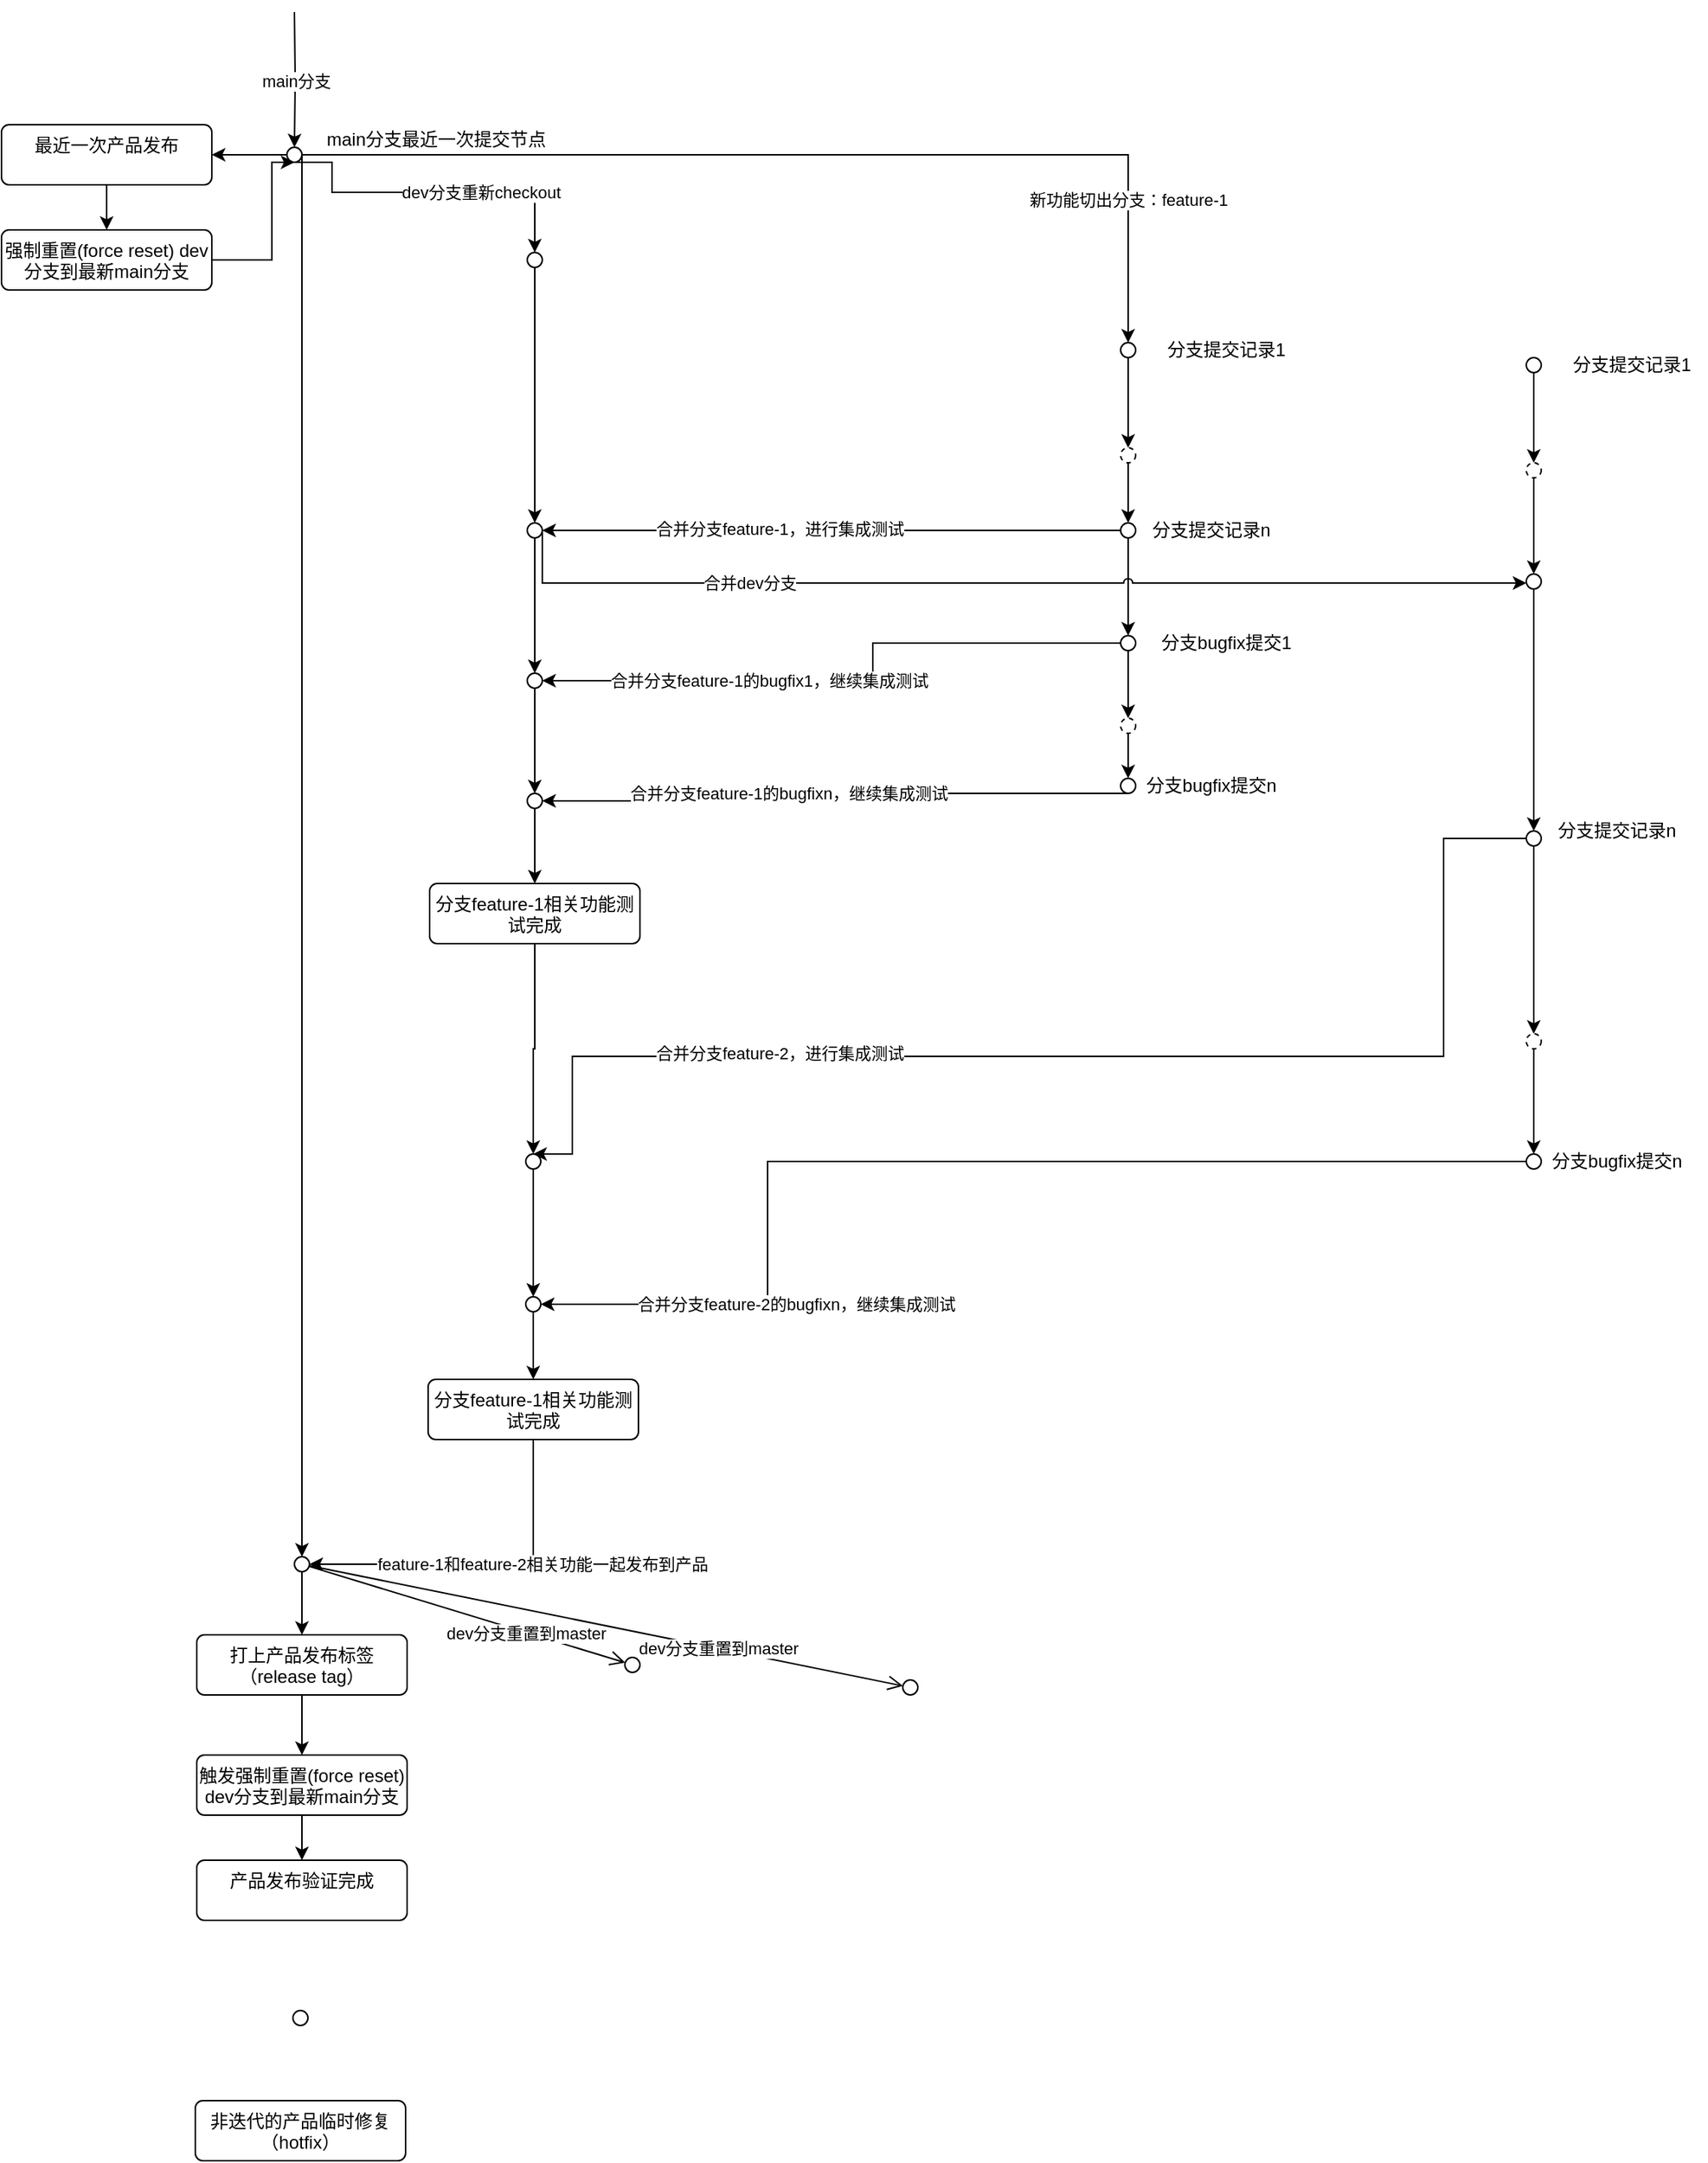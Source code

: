 <mxfile version="21.2.1" type="github">
  <diagram name="第 1 页" id="0zLslpOoLGYkL6YDQj_X">
    <mxGraphModel dx="1909" dy="1080" grid="1" gridSize="10" guides="1" tooltips="1" connect="1" arrows="1" fold="1" page="1" pageScale="1" pageWidth="827" pageHeight="1169" math="0" shadow="0">
      <root>
        <mxCell id="0" />
        <mxCell id="1" parent="0" />
        <mxCell id="bM8eNRjOvd8zT3DbbcMf-1" style="edgeStyle=orthogonalEdgeStyle;rounded=0;orthogonalLoop=1;jettySize=auto;html=1;entryX=0.5;entryY=0;entryDx=0;entryDy=0;" edge="1" parent="1" source="bM8eNRjOvd8zT3DbbcMf-5" target="bM8eNRjOvd8zT3DbbcMf-66">
          <mxGeometry relative="1" as="geometry">
            <mxPoint x="235.0" y="330" as="targetPoint" />
            <Array as="points">
              <mxPoint x="240" y="1010" />
            </Array>
          </mxGeometry>
        </mxCell>
        <mxCell id="bM8eNRjOvd8zT3DbbcMf-2" style="edgeStyle=orthogonalEdgeStyle;rounded=0;orthogonalLoop=1;jettySize=auto;html=1;" edge="1" parent="1" source="bM8eNRjOvd8zT3DbbcMf-5" target="bM8eNRjOvd8zT3DbbcMf-9">
          <mxGeometry relative="1" as="geometry" />
        </mxCell>
        <mxCell id="bM8eNRjOvd8zT3DbbcMf-3" value="dev分支重新checkout" style="edgeStyle=orthogonalEdgeStyle;rounded=0;orthogonalLoop=1;jettySize=auto;html=1;" edge="1" parent="1" source="bM8eNRjOvd8zT3DbbcMf-5" target="bM8eNRjOvd8zT3DbbcMf-11">
          <mxGeometry x="0.304" relative="1" as="geometry">
            <mxPoint x="300" y="320" as="targetPoint" />
            <Array as="points">
              <mxPoint x="260" y="270" />
              <mxPoint x="260" y="290" />
              <mxPoint x="395" y="290" />
            </Array>
            <mxPoint as="offset" />
          </mxGeometry>
        </mxCell>
        <mxCell id="bM8eNRjOvd8zT3DbbcMf-4" value="新功能切出分支：feature-1" style="edgeStyle=orthogonalEdgeStyle;rounded=0;orthogonalLoop=1;jettySize=auto;html=1;" edge="1" parent="1" source="bM8eNRjOvd8zT3DbbcMf-5" target="bM8eNRjOvd8zT3DbbcMf-15">
          <mxGeometry x="0.719" relative="1" as="geometry">
            <mxPoint x="430" y="360" as="targetPoint" />
            <mxPoint as="offset" />
          </mxGeometry>
        </mxCell>
        <mxCell id="bM8eNRjOvd8zT3DbbcMf-5" value="" style="ellipse;html=1;" vertex="1" parent="1">
          <mxGeometry x="230" y="260" width="10" height="10" as="geometry" />
        </mxCell>
        <mxCell id="bM8eNRjOvd8zT3DbbcMf-6" value="main分支最近一次提交节点" style="text;html=1;align=center;verticalAlign=middle;resizable=0;points=[];autosize=1;strokeColor=none;fillColor=none;" vertex="1" parent="1">
          <mxGeometry x="244" y="240" width="170" height="30" as="geometry" />
        </mxCell>
        <mxCell id="bM8eNRjOvd8zT3DbbcMf-7" value="main分支" style="edgeStyle=orthogonalEdgeStyle;rounded=0;orthogonalLoop=1;jettySize=auto;html=1;" edge="1" parent="1" target="bM8eNRjOvd8zT3DbbcMf-5">
          <mxGeometry relative="1" as="geometry">
            <mxPoint x="235" y="170" as="sourcePoint" />
          </mxGeometry>
        </mxCell>
        <mxCell id="bM8eNRjOvd8zT3DbbcMf-8" style="edgeStyle=orthogonalEdgeStyle;rounded=0;orthogonalLoop=1;jettySize=auto;html=1;" edge="1" parent="1" source="bM8eNRjOvd8zT3DbbcMf-9" target="bM8eNRjOvd8zT3DbbcMf-13">
          <mxGeometry relative="1" as="geometry" />
        </mxCell>
        <mxCell id="bM8eNRjOvd8zT3DbbcMf-9" value="最近一次产品发布" style="html=1;align=center;verticalAlign=top;rounded=1;absoluteArcSize=1;arcSize=10;dashed=0;whiteSpace=wrap;" vertex="1" parent="1">
          <mxGeometry x="40" y="245" width="140" height="40" as="geometry" />
        </mxCell>
        <mxCell id="bM8eNRjOvd8zT3DbbcMf-10" style="edgeStyle=orthogonalEdgeStyle;rounded=0;orthogonalLoop=1;jettySize=auto;html=1;" edge="1" parent="1" source="bM8eNRjOvd8zT3DbbcMf-11" target="bM8eNRjOvd8zT3DbbcMf-27">
          <mxGeometry relative="1" as="geometry">
            <mxPoint x="395" y="499.333" as="targetPoint" />
          </mxGeometry>
        </mxCell>
        <mxCell id="bM8eNRjOvd8zT3DbbcMf-11" value="" style="ellipse;html=1;" vertex="1" parent="1">
          <mxGeometry x="390" y="330" width="10" height="10" as="geometry" />
        </mxCell>
        <mxCell id="bM8eNRjOvd8zT3DbbcMf-12" style="edgeStyle=orthogonalEdgeStyle;rounded=0;orthogonalLoop=1;jettySize=auto;html=1;" edge="1" parent="1" source="bM8eNRjOvd8zT3DbbcMf-13" target="bM8eNRjOvd8zT3DbbcMf-5">
          <mxGeometry relative="1" as="geometry">
            <mxPoint x="200" y="290" as="targetPoint" />
            <Array as="points">
              <mxPoint x="220" y="335" />
              <mxPoint x="220" y="270" />
            </Array>
          </mxGeometry>
        </mxCell>
        <mxCell id="bM8eNRjOvd8zT3DbbcMf-13" value="强制重置(force reset) dev分支到最新main分支" style="html=1;align=center;verticalAlign=top;rounded=1;absoluteArcSize=1;arcSize=10;dashed=0;whiteSpace=wrap;" vertex="1" parent="1">
          <mxGeometry x="40" y="315" width="140" height="40" as="geometry" />
        </mxCell>
        <mxCell id="bM8eNRjOvd8zT3DbbcMf-14" style="edgeStyle=orthogonalEdgeStyle;rounded=0;orthogonalLoop=1;jettySize=auto;html=1;" edge="1" parent="1" source="bM8eNRjOvd8zT3DbbcMf-15" target="bM8eNRjOvd8zT3DbbcMf-18">
          <mxGeometry relative="1" as="geometry" />
        </mxCell>
        <mxCell id="bM8eNRjOvd8zT3DbbcMf-15" value="" style="ellipse;html=1;" vertex="1" parent="1">
          <mxGeometry x="785" y="390" width="10" height="10" as="geometry" />
        </mxCell>
        <mxCell id="bM8eNRjOvd8zT3DbbcMf-16" value="分支提交记录1" style="text;html=1;align=center;verticalAlign=middle;resizable=0;points=[];autosize=1;strokeColor=none;fillColor=none;" vertex="1" parent="1">
          <mxGeometry x="805" y="380" width="100" height="30" as="geometry" />
        </mxCell>
        <mxCell id="bM8eNRjOvd8zT3DbbcMf-17" style="edgeStyle=orthogonalEdgeStyle;rounded=0;orthogonalLoop=1;jettySize=auto;html=1;" edge="1" parent="1" source="bM8eNRjOvd8zT3DbbcMf-18" target="bM8eNRjOvd8zT3DbbcMf-22">
          <mxGeometry relative="1" as="geometry" />
        </mxCell>
        <mxCell id="bM8eNRjOvd8zT3DbbcMf-18" value="" style="ellipse;html=1;dashed=1;" vertex="1" parent="1">
          <mxGeometry x="785" y="460" width="10" height="10" as="geometry" />
        </mxCell>
        <mxCell id="bM8eNRjOvd8zT3DbbcMf-19" style="edgeStyle=orthogonalEdgeStyle;rounded=0;orthogonalLoop=1;jettySize=auto;html=1;" edge="1" parent="1" source="bM8eNRjOvd8zT3DbbcMf-22" target="bM8eNRjOvd8zT3DbbcMf-27">
          <mxGeometry relative="1" as="geometry">
            <mxPoint x="338" y="470" as="targetPoint" />
            <mxPoint x="348.0" y="515" as="sourcePoint" />
            <Array as="points" />
          </mxGeometry>
        </mxCell>
        <mxCell id="bM8eNRjOvd8zT3DbbcMf-20" value="合并分支feature-1，进行集成测试" style="edgeLabel;html=1;align=center;verticalAlign=middle;resizable=0;points=[];" vertex="1" connectable="0" parent="bM8eNRjOvd8zT3DbbcMf-19">
          <mxGeometry x="0.182" y="-1" relative="1" as="geometry">
            <mxPoint as="offset" />
          </mxGeometry>
        </mxCell>
        <mxCell id="bM8eNRjOvd8zT3DbbcMf-21" style="edgeStyle=orthogonalEdgeStyle;rounded=0;orthogonalLoop=1;jettySize=auto;html=1;" edge="1" parent="1" source="bM8eNRjOvd8zT3DbbcMf-22" target="bM8eNRjOvd8zT3DbbcMf-29">
          <mxGeometry relative="1" as="geometry" />
        </mxCell>
        <mxCell id="bM8eNRjOvd8zT3DbbcMf-22" value="" style="ellipse;html=1;" vertex="1" parent="1">
          <mxGeometry x="785" y="510" width="10" height="10" as="geometry" />
        </mxCell>
        <mxCell id="bM8eNRjOvd8zT3DbbcMf-23" value="分支提交记录n" style="text;html=1;align=center;verticalAlign=middle;resizable=0;points=[];autosize=1;strokeColor=none;fillColor=none;" vertex="1" parent="1">
          <mxGeometry x="795" y="500" width="100" height="30" as="geometry" />
        </mxCell>
        <mxCell id="bM8eNRjOvd8zT3DbbcMf-24" style="edgeStyle=orthogonalEdgeStyle;rounded=0;orthogonalLoop=1;jettySize=auto;html=1;entryX=0.5;entryY=0;entryDx=0;entryDy=0;" edge="1" parent="1" source="bM8eNRjOvd8zT3DbbcMf-27" target="bM8eNRjOvd8zT3DbbcMf-32">
          <mxGeometry relative="1" as="geometry" />
        </mxCell>
        <mxCell id="bM8eNRjOvd8zT3DbbcMf-25" style="edgeStyle=orthogonalEdgeStyle;rounded=0;orthogonalLoop=1;jettySize=auto;html=1;jumpStyle=arc;" edge="1" parent="1" source="bM8eNRjOvd8zT3DbbcMf-27" target="bM8eNRjOvd8zT3DbbcMf-49">
          <mxGeometry relative="1" as="geometry">
            <mxPoint x="900" y="600" as="targetPoint" />
            <Array as="points">
              <mxPoint x="400" y="550" />
            </Array>
          </mxGeometry>
        </mxCell>
        <mxCell id="bM8eNRjOvd8zT3DbbcMf-26" value="合并dev分支" style="edgeLabel;html=1;align=center;verticalAlign=middle;resizable=0;points=[];" vertex="1" connectable="0" parent="bM8eNRjOvd8zT3DbbcMf-25">
          <mxGeometry x="-0.499" relative="1" as="geometry">
            <mxPoint as="offset" />
          </mxGeometry>
        </mxCell>
        <mxCell id="bM8eNRjOvd8zT3DbbcMf-27" value="" style="ellipse;html=1;" vertex="1" parent="1">
          <mxGeometry x="390" y="510" width="10" height="10" as="geometry" />
        </mxCell>
        <mxCell id="bM8eNRjOvd8zT3DbbcMf-28" style="edgeStyle=orthogonalEdgeStyle;rounded=0;orthogonalLoop=1;jettySize=auto;html=1;" edge="1" parent="1" source="bM8eNRjOvd8zT3DbbcMf-29" target="bM8eNRjOvd8zT3DbbcMf-34">
          <mxGeometry relative="1" as="geometry" />
        </mxCell>
        <mxCell id="bM8eNRjOvd8zT3DbbcMf-29" value="" style="ellipse;html=1;" vertex="1" parent="1">
          <mxGeometry x="785" y="585" width="10" height="10" as="geometry" />
        </mxCell>
        <mxCell id="bM8eNRjOvd8zT3DbbcMf-30" value="分支bugfix提交1" style="text;html=1;align=center;verticalAlign=middle;resizable=0;points=[];autosize=1;strokeColor=none;fillColor=none;" vertex="1" parent="1">
          <mxGeometry x="800" y="575" width="110" height="30" as="geometry" />
        </mxCell>
        <mxCell id="bM8eNRjOvd8zT3DbbcMf-31" style="edgeStyle=orthogonalEdgeStyle;rounded=0;orthogonalLoop=1;jettySize=auto;html=1;entryX=0.5;entryY=0;entryDx=0;entryDy=0;" edge="1" parent="1" source="bM8eNRjOvd8zT3DbbcMf-32" target="bM8eNRjOvd8zT3DbbcMf-40">
          <mxGeometry relative="1" as="geometry">
            <mxPoint x="395" y="680" as="targetPoint" />
          </mxGeometry>
        </mxCell>
        <mxCell id="bM8eNRjOvd8zT3DbbcMf-32" value="" style="ellipse;html=1;" vertex="1" parent="1">
          <mxGeometry x="390" y="610" width="10" height="10" as="geometry" />
        </mxCell>
        <mxCell id="bM8eNRjOvd8zT3DbbcMf-33" style="edgeStyle=orthogonalEdgeStyle;rounded=0;orthogonalLoop=1;jettySize=auto;html=1;" edge="1" parent="1" source="bM8eNRjOvd8zT3DbbcMf-34" target="bM8eNRjOvd8zT3DbbcMf-38">
          <mxGeometry relative="1" as="geometry" />
        </mxCell>
        <mxCell id="bM8eNRjOvd8zT3DbbcMf-34" value="" style="ellipse;html=1;dashed=1;" vertex="1" parent="1">
          <mxGeometry x="785" y="640" width="10" height="10" as="geometry" />
        </mxCell>
        <mxCell id="bM8eNRjOvd8zT3DbbcMf-35" value="分支bugfix提交n" style="text;html=1;align=center;verticalAlign=middle;resizable=0;points=[];autosize=1;strokeColor=none;fillColor=none;" vertex="1" parent="1">
          <mxGeometry x="790" y="670" width="110" height="30" as="geometry" />
        </mxCell>
        <mxCell id="bM8eNRjOvd8zT3DbbcMf-36" style="edgeStyle=orthogonalEdgeStyle;rounded=0;orthogonalLoop=1;jettySize=auto;html=1;" edge="1" parent="1" source="bM8eNRjOvd8zT3DbbcMf-38" target="bM8eNRjOvd8zT3DbbcMf-40">
          <mxGeometry relative="1" as="geometry">
            <mxPoint x="308" y="700" as="targetPoint" />
            <mxPoint x="328.0" y="695" as="sourcePoint" />
            <Array as="points">
              <mxPoint x="469" y="690" />
              <mxPoint x="469" y="695" />
            </Array>
          </mxGeometry>
        </mxCell>
        <mxCell id="bM8eNRjOvd8zT3DbbcMf-37" value="合并分支feature-1的bugfixn，继续集成测试" style="edgeLabel;html=1;align=center;verticalAlign=middle;resizable=0;points=[];" vertex="1" connectable="0" parent="bM8eNRjOvd8zT3DbbcMf-36">
          <mxGeometry x="-0.444" relative="1" as="geometry">
            <mxPoint x="-116" as="offset" />
          </mxGeometry>
        </mxCell>
        <mxCell id="bM8eNRjOvd8zT3DbbcMf-38" value="" style="ellipse;html=1;" vertex="1" parent="1">
          <mxGeometry x="785" y="680" width="10" height="10" as="geometry" />
        </mxCell>
        <mxCell id="bM8eNRjOvd8zT3DbbcMf-39" style="edgeStyle=orthogonalEdgeStyle;rounded=0;orthogonalLoop=1;jettySize=auto;html=1;" edge="1" parent="1" source="bM8eNRjOvd8zT3DbbcMf-40" target="bM8eNRjOvd8zT3DbbcMf-42">
          <mxGeometry relative="1" as="geometry">
            <mxPoint x="379.0" y="750" as="targetPoint" />
            <Array as="points">
              <mxPoint x="395" y="740" />
              <mxPoint x="395" y="740" />
            </Array>
          </mxGeometry>
        </mxCell>
        <mxCell id="bM8eNRjOvd8zT3DbbcMf-40" value="" style="ellipse;html=1;" vertex="1" parent="1">
          <mxGeometry x="390" y="690" width="10" height="10" as="geometry" />
        </mxCell>
        <mxCell id="bM8eNRjOvd8zT3DbbcMf-41" style="edgeStyle=orthogonalEdgeStyle;rounded=0;orthogonalLoop=1;jettySize=auto;html=1;" edge="1" parent="1" source="bM8eNRjOvd8zT3DbbcMf-42" target="bM8eNRjOvd8zT3DbbcMf-62">
          <mxGeometry relative="1" as="geometry">
            <mxPoint x="379.0" y="790" as="sourcePoint" />
            <Array as="points" />
          </mxGeometry>
        </mxCell>
        <mxCell id="bM8eNRjOvd8zT3DbbcMf-42" value="分支feature-1相关功能测试完成" style="html=1;align=center;verticalAlign=top;rounded=1;absoluteArcSize=1;arcSize=10;dashed=0;whiteSpace=wrap;" vertex="1" parent="1">
          <mxGeometry x="325" y="750" width="140" height="40" as="geometry" />
        </mxCell>
        <mxCell id="bM8eNRjOvd8zT3DbbcMf-43" style="edgeStyle=orthogonalEdgeStyle;rounded=0;orthogonalLoop=1;jettySize=auto;html=1;" edge="1" parent="1" source="bM8eNRjOvd8zT3DbbcMf-44" target="bM8eNRjOvd8zT3DbbcMf-47">
          <mxGeometry relative="1" as="geometry" />
        </mxCell>
        <mxCell id="bM8eNRjOvd8zT3DbbcMf-44" value="" style="ellipse;html=1;" vertex="1" parent="1">
          <mxGeometry x="1055" y="400" width="10" height="10" as="geometry" />
        </mxCell>
        <mxCell id="bM8eNRjOvd8zT3DbbcMf-45" value="分支提交记录1" style="text;html=1;align=center;verticalAlign=middle;resizable=0;points=[];autosize=1;strokeColor=none;fillColor=none;" vertex="1" parent="1">
          <mxGeometry x="1075" y="390" width="100" height="30" as="geometry" />
        </mxCell>
        <mxCell id="bM8eNRjOvd8zT3DbbcMf-46" style="edgeStyle=orthogonalEdgeStyle;rounded=0;orthogonalLoop=1;jettySize=auto;html=1;" edge="1" parent="1" source="bM8eNRjOvd8zT3DbbcMf-47" target="bM8eNRjOvd8zT3DbbcMf-49">
          <mxGeometry relative="1" as="geometry" />
        </mxCell>
        <mxCell id="bM8eNRjOvd8zT3DbbcMf-47" value="" style="ellipse;html=1;dashed=1;" vertex="1" parent="1">
          <mxGeometry x="1055" y="470" width="10" height="10" as="geometry" />
        </mxCell>
        <mxCell id="bM8eNRjOvd8zT3DbbcMf-48" style="edgeStyle=orthogonalEdgeStyle;rounded=0;orthogonalLoop=1;jettySize=auto;html=1;" edge="1" parent="1" source="bM8eNRjOvd8zT3DbbcMf-49" target="bM8eNRjOvd8zT3DbbcMf-54">
          <mxGeometry relative="1" as="geometry" />
        </mxCell>
        <mxCell id="bM8eNRjOvd8zT3DbbcMf-49" value="" style="ellipse;html=1;" vertex="1" parent="1">
          <mxGeometry x="1055" y="544" width="10" height="10" as="geometry" />
        </mxCell>
        <mxCell id="bM8eNRjOvd8zT3DbbcMf-50" value="分支提交记录n" style="text;html=1;align=center;verticalAlign=middle;resizable=0;points=[];autosize=1;strokeColor=none;fillColor=none;" vertex="1" parent="1">
          <mxGeometry x="1065" y="700" width="100" height="30" as="geometry" />
        </mxCell>
        <mxCell id="bM8eNRjOvd8zT3DbbcMf-51" style="edgeStyle=orthogonalEdgeStyle;rounded=0;orthogonalLoop=1;jettySize=auto;html=1;" edge="1" parent="1" source="bM8eNRjOvd8zT3DbbcMf-54" target="bM8eNRjOvd8zT3DbbcMf-56">
          <mxGeometry relative="1" as="geometry" />
        </mxCell>
        <mxCell id="bM8eNRjOvd8zT3DbbcMf-52" style="edgeStyle=orthogonalEdgeStyle;rounded=0;orthogonalLoop=1;jettySize=auto;html=1;" edge="1" parent="1" source="bM8eNRjOvd8zT3DbbcMf-54" target="bM8eNRjOvd8zT3DbbcMf-62">
          <mxGeometry relative="1" as="geometry">
            <mxPoint x="1060" y="720" as="sourcePoint" />
            <Array as="points">
              <mxPoint x="1000" y="720" />
              <mxPoint x="1000" y="865" />
              <mxPoint x="420" y="865" />
              <mxPoint x="420" y="930" />
            </Array>
          </mxGeometry>
        </mxCell>
        <mxCell id="bM8eNRjOvd8zT3DbbcMf-53" value="合并分支feature-2，进行集成测试" style="edgeLabel;html=1;align=center;verticalAlign=middle;resizable=0;points=[];" vertex="1" connectable="0" parent="bM8eNRjOvd8zT3DbbcMf-52">
          <mxGeometry x="0.474" y="-2" relative="1" as="geometry">
            <mxPoint as="offset" />
          </mxGeometry>
        </mxCell>
        <mxCell id="bM8eNRjOvd8zT3DbbcMf-54" value="" style="ellipse;html=1;" vertex="1" parent="1">
          <mxGeometry x="1055" y="715" width="10" height="10" as="geometry" />
        </mxCell>
        <mxCell id="bM8eNRjOvd8zT3DbbcMf-55" style="edgeStyle=orthogonalEdgeStyle;rounded=0;orthogonalLoop=1;jettySize=auto;html=1;" edge="1" parent="1" source="bM8eNRjOvd8zT3DbbcMf-56" target="bM8eNRjOvd8zT3DbbcMf-60">
          <mxGeometry relative="1" as="geometry" />
        </mxCell>
        <mxCell id="bM8eNRjOvd8zT3DbbcMf-56" value="" style="ellipse;html=1;dashed=1;" vertex="1" parent="1">
          <mxGeometry x="1055" y="850" width="10" height="10" as="geometry" />
        </mxCell>
        <mxCell id="bM8eNRjOvd8zT3DbbcMf-57" value="分支bugfix提交n" style="text;html=1;align=center;verticalAlign=middle;resizable=0;points=[];autosize=1;strokeColor=none;fillColor=none;" vertex="1" parent="1">
          <mxGeometry x="1060" y="920" width="110" height="30" as="geometry" />
        </mxCell>
        <mxCell id="bM8eNRjOvd8zT3DbbcMf-58" style="edgeStyle=orthogonalEdgeStyle;rounded=0;orthogonalLoop=1;jettySize=auto;html=1;" edge="1" parent="1" source="bM8eNRjOvd8zT3DbbcMf-60" target="bM8eNRjOvd8zT3DbbcMf-68">
          <mxGeometry relative="1" as="geometry">
            <mxPoint x="400" y="939.941" as="sourcePoint" />
            <mxPoint x="295" y="865" as="targetPoint" />
            <Array as="points">
              <mxPoint x="550" y="935" />
              <mxPoint x="550" y="1030" />
            </Array>
          </mxGeometry>
        </mxCell>
        <mxCell id="bM8eNRjOvd8zT3DbbcMf-59" value="合并分支feature-2的bugfixn，继续集成测试" style="edgeLabel;html=1;align=center;verticalAlign=middle;resizable=0;points=[];" vertex="1" connectable="0" parent="bM8eNRjOvd8zT3DbbcMf-58">
          <mxGeometry x="0.76" relative="1" as="geometry">
            <mxPoint x="80" as="offset" />
          </mxGeometry>
        </mxCell>
        <mxCell id="bM8eNRjOvd8zT3DbbcMf-60" value="" style="ellipse;html=1;" vertex="1" parent="1">
          <mxGeometry x="1055" y="930" width="10" height="10" as="geometry" />
        </mxCell>
        <mxCell id="bM8eNRjOvd8zT3DbbcMf-61" style="edgeStyle=orthogonalEdgeStyle;rounded=0;orthogonalLoop=1;jettySize=auto;html=1;" edge="1" parent="1" source="bM8eNRjOvd8zT3DbbcMf-62" target="bM8eNRjOvd8zT3DbbcMf-68">
          <mxGeometry relative="1" as="geometry" />
        </mxCell>
        <mxCell id="bM8eNRjOvd8zT3DbbcMf-62" value="" style="ellipse;html=1;" vertex="1" parent="1">
          <mxGeometry x="389" y="930" width="10" height="10" as="geometry" />
        </mxCell>
        <mxCell id="bM8eNRjOvd8zT3DbbcMf-63" value="" style="edgeStyle=orthogonalEdgeStyle;rounded=0;orthogonalLoop=1;jettySize=auto;html=1;entryX=1;entryY=0.5;entryDx=0;entryDy=0;" edge="1" parent="1" source="bM8eNRjOvd8zT3DbbcMf-29" target="bM8eNRjOvd8zT3DbbcMf-32">
          <mxGeometry relative="1" as="geometry">
            <mxPoint x="550" y="615" as="targetPoint" />
            <mxPoint x="660" y="590" as="sourcePoint" />
            <Array as="points">
              <mxPoint x="620" y="590" />
              <mxPoint x="620" y="615" />
            </Array>
          </mxGeometry>
        </mxCell>
        <mxCell id="bM8eNRjOvd8zT3DbbcMf-64" value="合并分支feature-1的bugfix1，继续集成测试" style="edgeLabel;html=1;align=center;verticalAlign=middle;resizable=0;points=[];" vertex="1" connectable="0" parent="bM8eNRjOvd8zT3DbbcMf-63">
          <mxGeometry x="0.655" relative="1" as="geometry">
            <mxPoint x="80" as="offset" />
          </mxGeometry>
        </mxCell>
        <mxCell id="bM8eNRjOvd8zT3DbbcMf-65" style="edgeStyle=orthogonalEdgeStyle;rounded=0;orthogonalLoop=1;jettySize=auto;html=1;" edge="1" parent="1" source="bM8eNRjOvd8zT3DbbcMf-66" target="bM8eNRjOvd8zT3DbbcMf-73">
          <mxGeometry relative="1" as="geometry" />
        </mxCell>
        <mxCell id="bM8eNRjOvd8zT3DbbcMf-66" value="" style="ellipse;html=1;" vertex="1" parent="1">
          <mxGeometry x="235" y="1198" width="10" height="10" as="geometry" />
        </mxCell>
        <mxCell id="bM8eNRjOvd8zT3DbbcMf-67" style="edgeStyle=orthogonalEdgeStyle;rounded=0;orthogonalLoop=1;jettySize=auto;html=1;entryX=0.5;entryY=0;entryDx=0;entryDy=0;" edge="1" parent="1" source="bM8eNRjOvd8zT3DbbcMf-68" target="bM8eNRjOvd8zT3DbbcMf-71">
          <mxGeometry relative="1" as="geometry" />
        </mxCell>
        <mxCell id="bM8eNRjOvd8zT3DbbcMf-68" value="" style="ellipse;html=1;" vertex="1" parent="1">
          <mxGeometry x="389" y="1025" width="10" height="10" as="geometry" />
        </mxCell>
        <mxCell id="bM8eNRjOvd8zT3DbbcMf-69" style="edgeStyle=orthogonalEdgeStyle;rounded=0;orthogonalLoop=1;jettySize=auto;html=1;" edge="1" parent="1" source="bM8eNRjOvd8zT3DbbcMf-71" target="bM8eNRjOvd8zT3DbbcMf-66">
          <mxGeometry relative="1" as="geometry">
            <mxPoint x="340" y="1220" as="targetPoint" />
            <Array as="points">
              <mxPoint x="394" y="1203" />
            </Array>
          </mxGeometry>
        </mxCell>
        <mxCell id="bM8eNRjOvd8zT3DbbcMf-70" value="feature-1和feature-2相关功能一起发布到产品" style="edgeLabel;html=1;align=center;verticalAlign=middle;resizable=0;points=[];" vertex="1" connectable="0" parent="bM8eNRjOvd8zT3DbbcMf-69">
          <mxGeometry x="0.158" relative="1" as="geometry">
            <mxPoint x="57" as="offset" />
          </mxGeometry>
        </mxCell>
        <mxCell id="bM8eNRjOvd8zT3DbbcMf-71" value="分支feature-1相关功能测试完成" style="html=1;align=center;verticalAlign=top;rounded=1;absoluteArcSize=1;arcSize=10;dashed=0;whiteSpace=wrap;" vertex="1" parent="1">
          <mxGeometry x="324" y="1080" width="140" height="40" as="geometry" />
        </mxCell>
        <mxCell id="bM8eNRjOvd8zT3DbbcMf-72" style="edgeStyle=orthogonalEdgeStyle;rounded=0;orthogonalLoop=1;jettySize=auto;html=1;" edge="1" parent="1" source="bM8eNRjOvd8zT3DbbcMf-73" target="bM8eNRjOvd8zT3DbbcMf-76">
          <mxGeometry relative="1" as="geometry" />
        </mxCell>
        <mxCell id="bM8eNRjOvd8zT3DbbcMf-73" value="打上产品发布标签（release tag）" style="html=1;align=center;verticalAlign=top;rounded=1;absoluteArcSize=1;arcSize=10;dashed=0;whiteSpace=wrap;" vertex="1" parent="1">
          <mxGeometry x="170" y="1250" width="140" height="40" as="geometry" />
        </mxCell>
        <mxCell id="bM8eNRjOvd8zT3DbbcMf-74" value="产品发布验证完成" style="html=1;align=center;verticalAlign=top;rounded=1;absoluteArcSize=1;arcSize=10;dashed=0;whiteSpace=wrap;" vertex="1" parent="1">
          <mxGeometry x="170" y="1400" width="140" height="40" as="geometry" />
        </mxCell>
        <mxCell id="bM8eNRjOvd8zT3DbbcMf-75" style="edgeStyle=orthogonalEdgeStyle;rounded=0;orthogonalLoop=1;jettySize=auto;html=1;entryX=0.5;entryY=0;entryDx=0;entryDy=0;" edge="1" parent="1" source="bM8eNRjOvd8zT3DbbcMf-76" target="bM8eNRjOvd8zT3DbbcMf-74">
          <mxGeometry relative="1" as="geometry" />
        </mxCell>
        <mxCell id="bM8eNRjOvd8zT3DbbcMf-76" value="触发强制重置(force reset) dev分支到最新main分支" style="html=1;align=center;verticalAlign=top;rounded=1;absoluteArcSize=1;arcSize=10;dashed=0;whiteSpace=wrap;" vertex="1" parent="1">
          <mxGeometry x="170" y="1330" width="140" height="40" as="geometry" />
        </mxCell>
        <mxCell id="bM8eNRjOvd8zT3DbbcMf-77" value="" style="ellipse;html=1;" vertex="1" parent="1">
          <mxGeometry x="234" y="1500" width="10" height="10" as="geometry" />
        </mxCell>
        <mxCell id="bM8eNRjOvd8zT3DbbcMf-78" value="非迭代的产品临时修复（hotfix）" style="html=1;align=center;verticalAlign=top;rounded=1;absoluteArcSize=1;arcSize=10;dashed=0;whiteSpace=wrap;" vertex="1" parent="1">
          <mxGeometry x="169" y="1560" width="140" height="40" as="geometry" />
        </mxCell>
        <mxCell id="bM8eNRjOvd8zT3DbbcMf-79" value="" style="ellipse;html=1;" vertex="1" parent="1">
          <mxGeometry x="455" y="1265" width="10" height="10" as="geometry" />
        </mxCell>
        <mxCell id="bM8eNRjOvd8zT3DbbcMf-80" value="" style="endArrow=open;startArrow=none;endFill=0;startFill=0;endSize=8;html=1;verticalAlign=bottom;labelBackgroundColor=none;strokeWidth=1;rounded=0;" edge="1" parent="1" source="bM8eNRjOvd8zT3DbbcMf-66" target="bM8eNRjOvd8zT3DbbcMf-79">
          <mxGeometry width="160" relative="1" as="geometry">
            <mxPoint x="260" y="1210" as="sourcePoint" />
            <mxPoint x="320" y="1260" as="targetPoint" />
          </mxGeometry>
        </mxCell>
        <mxCell id="bM8eNRjOvd8zT3DbbcMf-81" value="dev分支重置到master" style="edgeLabel;html=1;align=center;verticalAlign=middle;resizable=0;points=[];" vertex="1" connectable="0" parent="bM8eNRjOvd8zT3DbbcMf-80">
          <mxGeometry x="0.374" relative="1" as="geometry">
            <mxPoint as="offset" />
          </mxGeometry>
        </mxCell>
        <mxCell id="bM8eNRjOvd8zT3DbbcMf-82" value="" style="ellipse;html=1;" vertex="1" parent="1">
          <mxGeometry x="640" y="1280" width="10" height="10" as="geometry" />
        </mxCell>
        <mxCell id="bM8eNRjOvd8zT3DbbcMf-83" value="" style="endArrow=open;startArrow=none;endFill=0;startFill=0;endSize=8;html=1;verticalAlign=bottom;labelBackgroundColor=none;strokeWidth=1;rounded=0;" edge="1" parent="1" source="bM8eNRjOvd8zT3DbbcMf-66" target="bM8eNRjOvd8zT3DbbcMf-82">
          <mxGeometry width="160" relative="1" as="geometry">
            <mxPoint x="250" y="1220" as="sourcePoint" />
            <mxPoint x="505" y="1275" as="targetPoint" />
          </mxGeometry>
        </mxCell>
        <mxCell id="bM8eNRjOvd8zT3DbbcMf-84" value="dev分支重置到master" style="edgeLabel;html=1;align=center;verticalAlign=middle;resizable=0;points=[];" vertex="1" connectable="0" parent="bM8eNRjOvd8zT3DbbcMf-83">
          <mxGeometry x="0.374" relative="1" as="geometry">
            <mxPoint as="offset" />
          </mxGeometry>
        </mxCell>
      </root>
    </mxGraphModel>
  </diagram>
</mxfile>
